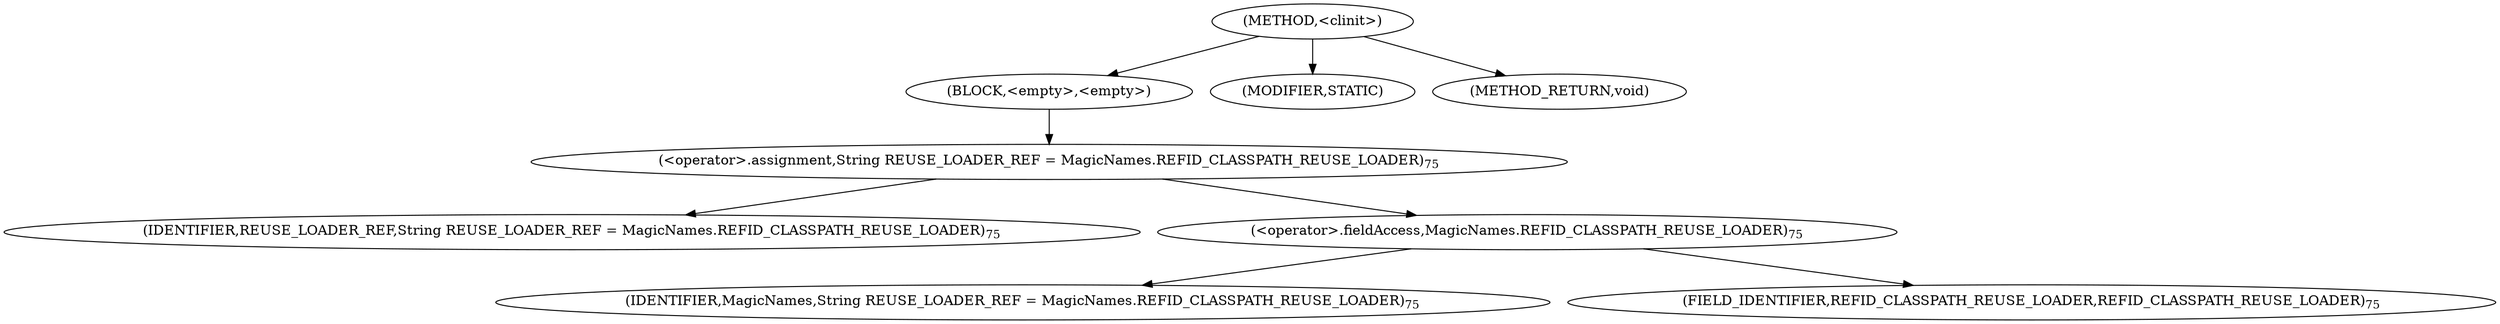 digraph "&lt;clinit&gt;" {  
"655" [label = <(METHOD,&lt;clinit&gt;)> ]
"656" [label = <(BLOCK,&lt;empty&gt;,&lt;empty&gt;)> ]
"657" [label = <(&lt;operator&gt;.assignment,String REUSE_LOADER_REF = MagicNames.REFID_CLASSPATH_REUSE_LOADER)<SUB>75</SUB>> ]
"658" [label = <(IDENTIFIER,REUSE_LOADER_REF,String REUSE_LOADER_REF = MagicNames.REFID_CLASSPATH_REUSE_LOADER)<SUB>75</SUB>> ]
"659" [label = <(&lt;operator&gt;.fieldAccess,MagicNames.REFID_CLASSPATH_REUSE_LOADER)<SUB>75</SUB>> ]
"660" [label = <(IDENTIFIER,MagicNames,String REUSE_LOADER_REF = MagicNames.REFID_CLASSPATH_REUSE_LOADER)<SUB>75</SUB>> ]
"661" [label = <(FIELD_IDENTIFIER,REFID_CLASSPATH_REUSE_LOADER,REFID_CLASSPATH_REUSE_LOADER)<SUB>75</SUB>> ]
"662" [label = <(MODIFIER,STATIC)> ]
"663" [label = <(METHOD_RETURN,void)> ]
  "655" -> "656" 
  "655" -> "662" 
  "655" -> "663" 
  "656" -> "657" 
  "657" -> "658" 
  "657" -> "659" 
  "659" -> "660" 
  "659" -> "661" 
}

